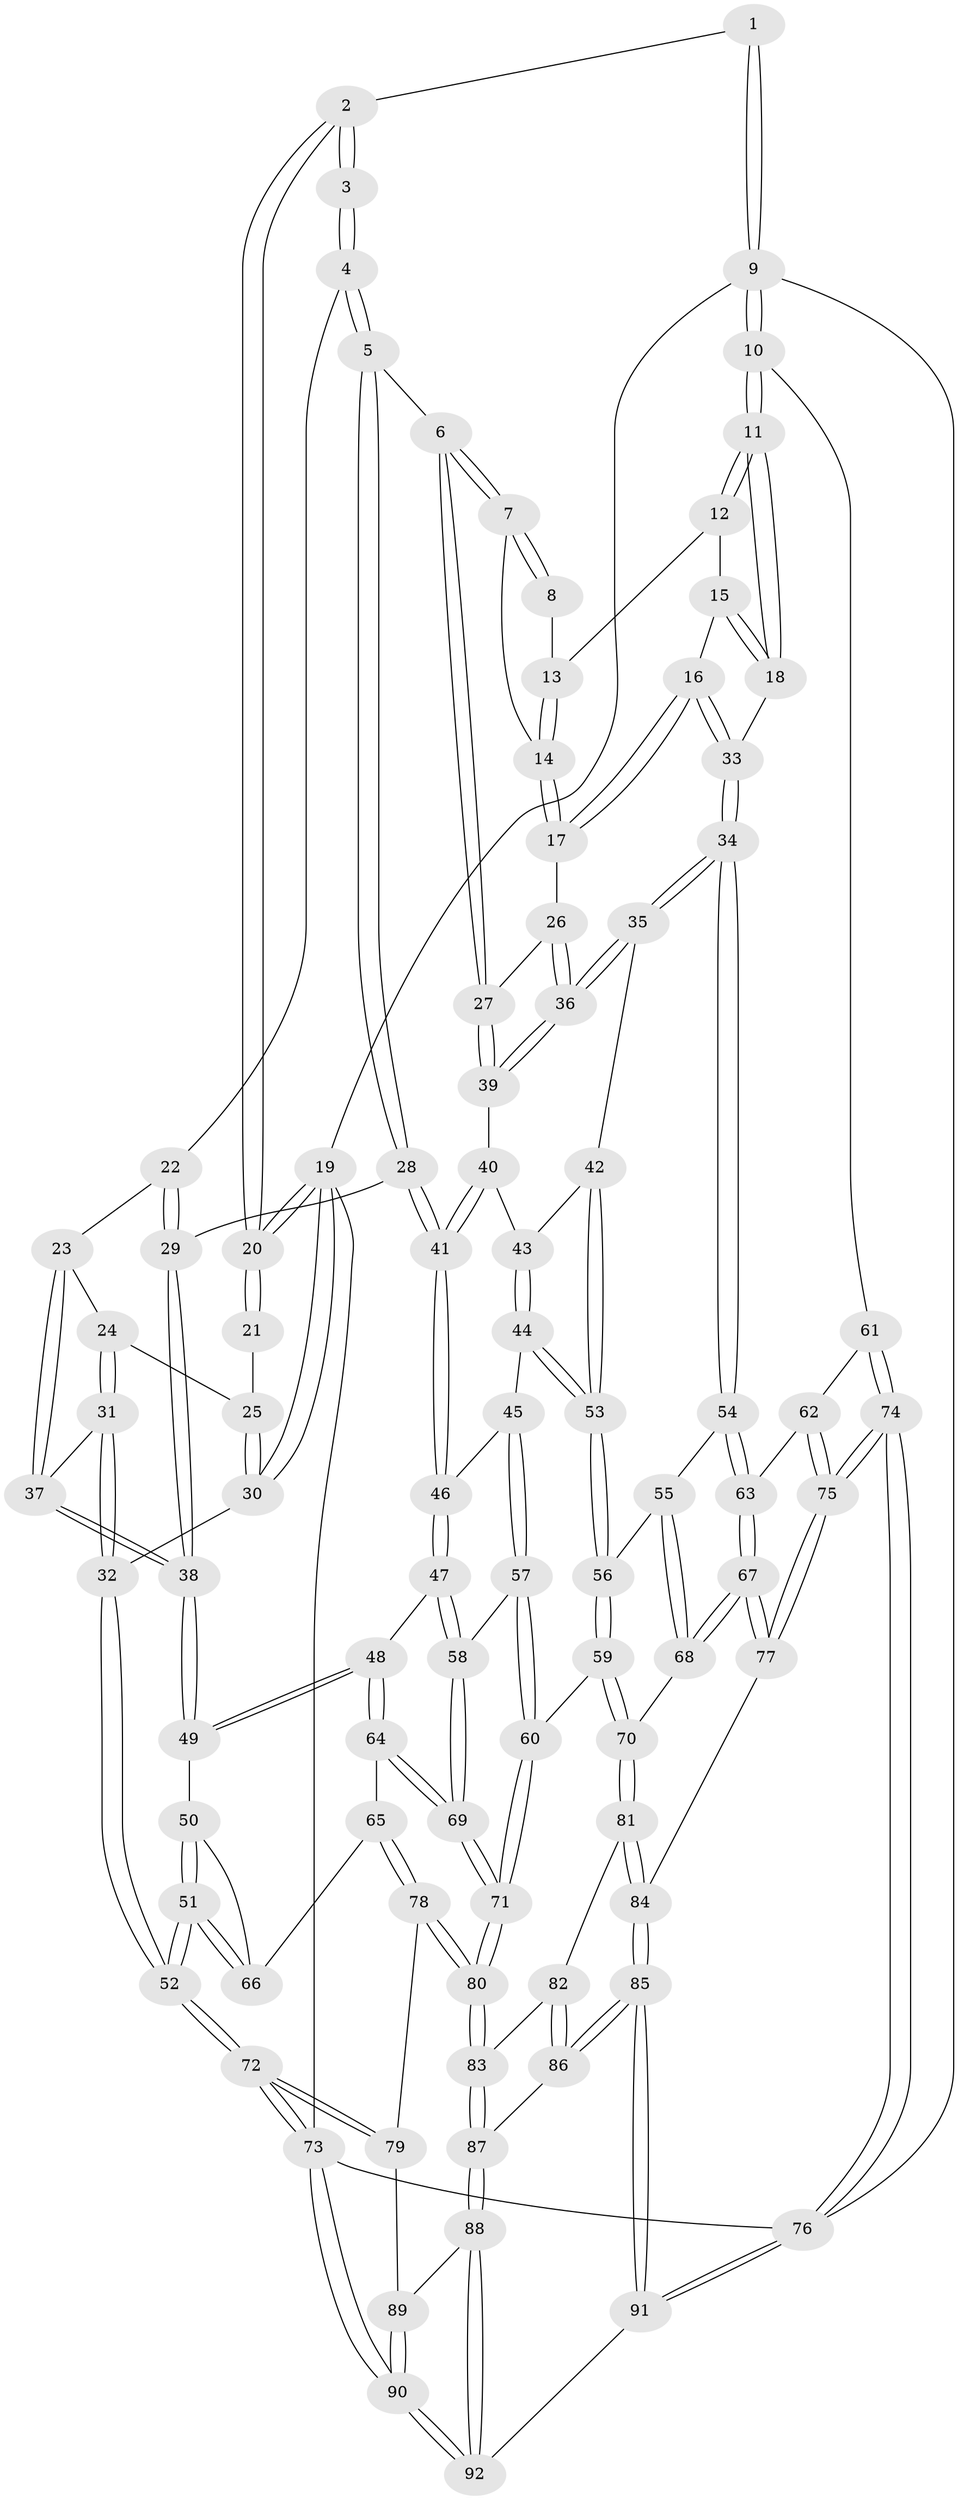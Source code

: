 // coarse degree distribution, {4: 0.375, 3: 0.046875, 5: 0.453125, 6: 0.125}
// Generated by graph-tools (version 1.1) at 2025/24/03/03/25 07:24:36]
// undirected, 92 vertices, 227 edges
graph export_dot {
graph [start="1"]
  node [color=gray90,style=filled];
  1 [pos="+0.9311686153954143+0"];
  2 [pos="+0.34689869298820114+0"];
  3 [pos="+0.34766321415743584+0"];
  4 [pos="+0.359247736989795+0"];
  5 [pos="+0.3779594148395482+0"];
  6 [pos="+0.5110765048692452+0.14147056229292596"];
  7 [pos="+0.6184643829425162+0.12141247205461149"];
  8 [pos="+0.8947890850667014+0"];
  9 [pos="+1+0"];
  10 [pos="+1+0.3488982131695423"];
  11 [pos="+1+0.347831432362212"];
  12 [pos="+0.868387634218738+0.044017639543260004"];
  13 [pos="+0.8517115166776793+0"];
  14 [pos="+0.7399521829938998+0.14733581429041723"];
  15 [pos="+0.8586147826722762+0.12471123431944062"];
  16 [pos="+0.8200995511036334+0.24444589391300198"];
  17 [pos="+0.7620144413869697+0.20326681760863693"];
  18 [pos="+1+0.35038852211197835"];
  19 [pos="+0+0"];
  20 [pos="+0+0"];
  21 [pos="+0.08075139091551645+0.08821640767040567"];
  22 [pos="+0.2434292531358118+0.11812908773804238"];
  23 [pos="+0.11934091148796756+0.21077582559210503"];
  24 [pos="+0.06964689227102477+0.1828766072880535"];
  25 [pos="+0.03175869688415908+0.15569072329000855"];
  26 [pos="+0.7094392876179543+0.23773715703970202"];
  27 [pos="+0.5152971851096781+0.16730413014911202"];
  28 [pos="+0.30262240769776455+0.3490220329254116"];
  29 [pos="+0.23175420222445497+0.34933775903793"];
  30 [pos="+0+0.16695578741833916"];
  31 [pos="+0.008730121168934265+0.355459232380331"];
  32 [pos="+0+0.3751963256163535"];
  33 [pos="+0.9212797513934702+0.3662126823446407"];
  34 [pos="+0.8292245068039549+0.43429579629347703"];
  35 [pos="+0.6841545218183716+0.38480250404859756"];
  36 [pos="+0.6567005665726119+0.32498497859007053"];
  37 [pos="+0.1498049230753684+0.35583425761299264"];
  38 [pos="+0.1694760341627255+0.36898571075781916"];
  39 [pos="+0.5170719653911215+0.21744924764573598"];
  40 [pos="+0.49548038391138005+0.26220924601138235"];
  41 [pos="+0.3188732187826417+0.356534540148014"];
  42 [pos="+0.6306091263847043+0.41414465018034263"];
  43 [pos="+0.5044596661246689+0.3365480511170045"];
  44 [pos="+0.47489578637874347+0.45724457631706655"];
  45 [pos="+0.42750904660269146+0.47001469520468875"];
  46 [pos="+0.37889547276982116+0.4543710726495805"];
  47 [pos="+0.2843964969000182+0.5566457610324473"];
  48 [pos="+0.23386743400947535+0.5504336069209574"];
  49 [pos="+0.16300811399632917+0.4679838587733152"];
  50 [pos="+0.10562816722013332+0.5098371792299039"];
  51 [pos="+0+0.5647269392443881"];
  52 [pos="+0+0.571744395814988"];
  53 [pos="+0.5596380714738101+0.4916231057666698"];
  54 [pos="+0.8168167692982586+0.4771458370941072"];
  55 [pos="+0.6585877591468668+0.5653912957246428"];
  56 [pos="+0.5820766866486995+0.5534928572073431"];
  57 [pos="+0.43241810004238534+0.6013301188418279"];
  58 [pos="+0.31386252621835947+0.5989524093706905"];
  59 [pos="+0.508040564586701+0.6895631521485371"];
  60 [pos="+0.5007039576823078+0.6885509162043592"];
  61 [pos="+1+0.4914987945608756"];
  62 [pos="+0.9407744047945003+0.6398733213421234"];
  63 [pos="+0.8372056029888337+0.630321740382942"];
  64 [pos="+0.1742909601677547+0.6544919527264285"];
  65 [pos="+0.15115678362935464+0.667358805074503"];
  66 [pos="+0.12284750742482509+0.6385264715384756"];
  67 [pos="+0.7944485466752071+0.7244112275924504"];
  68 [pos="+0.6924764187518648+0.6690233663968425"];
  69 [pos="+0.31375642344865684+0.7119134708258945"];
  70 [pos="+0.5247564839717904+0.7065648688105224"];
  71 [pos="+0.3388687351533211+0.7610149122848663"];
  72 [pos="+0+0.7535653405723359"];
  73 [pos="+0+1"];
  74 [pos="+1+1"];
  75 [pos="+1+1"];
  76 [pos="+1+1"];
  77 [pos="+0.8026246447309046+0.8262805257377447"];
  78 [pos="+0.10717268651354929+0.7830473359717885"];
  79 [pos="+0.08289170974142716+0.7977734391296598"];
  80 [pos="+0.3158428549510935+0.8164003175939627"];
  81 [pos="+0.5553279598980279+0.7768680481502817"];
  82 [pos="+0.4554436527420089+0.8687962843841059"];
  83 [pos="+0.3224287205431762+0.8420885964835981"];
  84 [pos="+0.6330816067146484+0.850703204220718"];
  85 [pos="+0.5552117341533312+1"];
  86 [pos="+0.5041285062507312+0.9685998930071702"];
  87 [pos="+0.3082820564679874+0.9292863558465657"];
  88 [pos="+0.2842293260357038+0.9779800608686252"];
  89 [pos="+0.10494441782669119+0.8731135168762328"];
  90 [pos="+0.015861989957229376+1"];
  91 [pos="+0.5710987494734909+1"];
  92 [pos="+0.24816844850354705+1"];
  1 -- 2;
  1 -- 9;
  1 -- 9;
  2 -- 3;
  2 -- 3;
  2 -- 20;
  2 -- 20;
  3 -- 4;
  3 -- 4;
  4 -- 5;
  4 -- 5;
  4 -- 22;
  5 -- 6;
  5 -- 28;
  5 -- 28;
  6 -- 7;
  6 -- 7;
  6 -- 27;
  6 -- 27;
  7 -- 8;
  7 -- 8;
  7 -- 14;
  8 -- 13;
  9 -- 10;
  9 -- 10;
  9 -- 19;
  9 -- 76;
  10 -- 11;
  10 -- 11;
  10 -- 61;
  11 -- 12;
  11 -- 12;
  11 -- 18;
  11 -- 18;
  12 -- 13;
  12 -- 15;
  13 -- 14;
  13 -- 14;
  14 -- 17;
  14 -- 17;
  15 -- 16;
  15 -- 18;
  15 -- 18;
  16 -- 17;
  16 -- 17;
  16 -- 33;
  16 -- 33;
  17 -- 26;
  18 -- 33;
  19 -- 20;
  19 -- 20;
  19 -- 30;
  19 -- 30;
  19 -- 73;
  20 -- 21;
  20 -- 21;
  21 -- 25;
  22 -- 23;
  22 -- 29;
  22 -- 29;
  23 -- 24;
  23 -- 37;
  23 -- 37;
  24 -- 25;
  24 -- 31;
  24 -- 31;
  25 -- 30;
  25 -- 30;
  26 -- 27;
  26 -- 36;
  26 -- 36;
  27 -- 39;
  27 -- 39;
  28 -- 29;
  28 -- 41;
  28 -- 41;
  29 -- 38;
  29 -- 38;
  30 -- 32;
  31 -- 32;
  31 -- 32;
  31 -- 37;
  32 -- 52;
  32 -- 52;
  33 -- 34;
  33 -- 34;
  34 -- 35;
  34 -- 35;
  34 -- 54;
  34 -- 54;
  35 -- 36;
  35 -- 36;
  35 -- 42;
  36 -- 39;
  36 -- 39;
  37 -- 38;
  37 -- 38;
  38 -- 49;
  38 -- 49;
  39 -- 40;
  40 -- 41;
  40 -- 41;
  40 -- 43;
  41 -- 46;
  41 -- 46;
  42 -- 43;
  42 -- 53;
  42 -- 53;
  43 -- 44;
  43 -- 44;
  44 -- 45;
  44 -- 53;
  44 -- 53;
  45 -- 46;
  45 -- 57;
  45 -- 57;
  46 -- 47;
  46 -- 47;
  47 -- 48;
  47 -- 58;
  47 -- 58;
  48 -- 49;
  48 -- 49;
  48 -- 64;
  48 -- 64;
  49 -- 50;
  50 -- 51;
  50 -- 51;
  50 -- 66;
  51 -- 52;
  51 -- 52;
  51 -- 66;
  51 -- 66;
  52 -- 72;
  52 -- 72;
  53 -- 56;
  53 -- 56;
  54 -- 55;
  54 -- 63;
  54 -- 63;
  55 -- 56;
  55 -- 68;
  55 -- 68;
  56 -- 59;
  56 -- 59;
  57 -- 58;
  57 -- 60;
  57 -- 60;
  58 -- 69;
  58 -- 69;
  59 -- 60;
  59 -- 70;
  59 -- 70;
  60 -- 71;
  60 -- 71;
  61 -- 62;
  61 -- 74;
  61 -- 74;
  62 -- 63;
  62 -- 75;
  62 -- 75;
  63 -- 67;
  63 -- 67;
  64 -- 65;
  64 -- 69;
  64 -- 69;
  65 -- 66;
  65 -- 78;
  65 -- 78;
  67 -- 68;
  67 -- 68;
  67 -- 77;
  67 -- 77;
  68 -- 70;
  69 -- 71;
  69 -- 71;
  70 -- 81;
  70 -- 81;
  71 -- 80;
  71 -- 80;
  72 -- 73;
  72 -- 73;
  72 -- 79;
  72 -- 79;
  73 -- 90;
  73 -- 90;
  73 -- 76;
  74 -- 75;
  74 -- 75;
  74 -- 76;
  74 -- 76;
  75 -- 77;
  75 -- 77;
  76 -- 91;
  76 -- 91;
  77 -- 84;
  78 -- 79;
  78 -- 80;
  78 -- 80;
  79 -- 89;
  80 -- 83;
  80 -- 83;
  81 -- 82;
  81 -- 84;
  81 -- 84;
  82 -- 83;
  82 -- 86;
  82 -- 86;
  83 -- 87;
  83 -- 87;
  84 -- 85;
  84 -- 85;
  85 -- 86;
  85 -- 86;
  85 -- 91;
  85 -- 91;
  86 -- 87;
  87 -- 88;
  87 -- 88;
  88 -- 89;
  88 -- 92;
  88 -- 92;
  89 -- 90;
  89 -- 90;
  90 -- 92;
  90 -- 92;
  91 -- 92;
}
